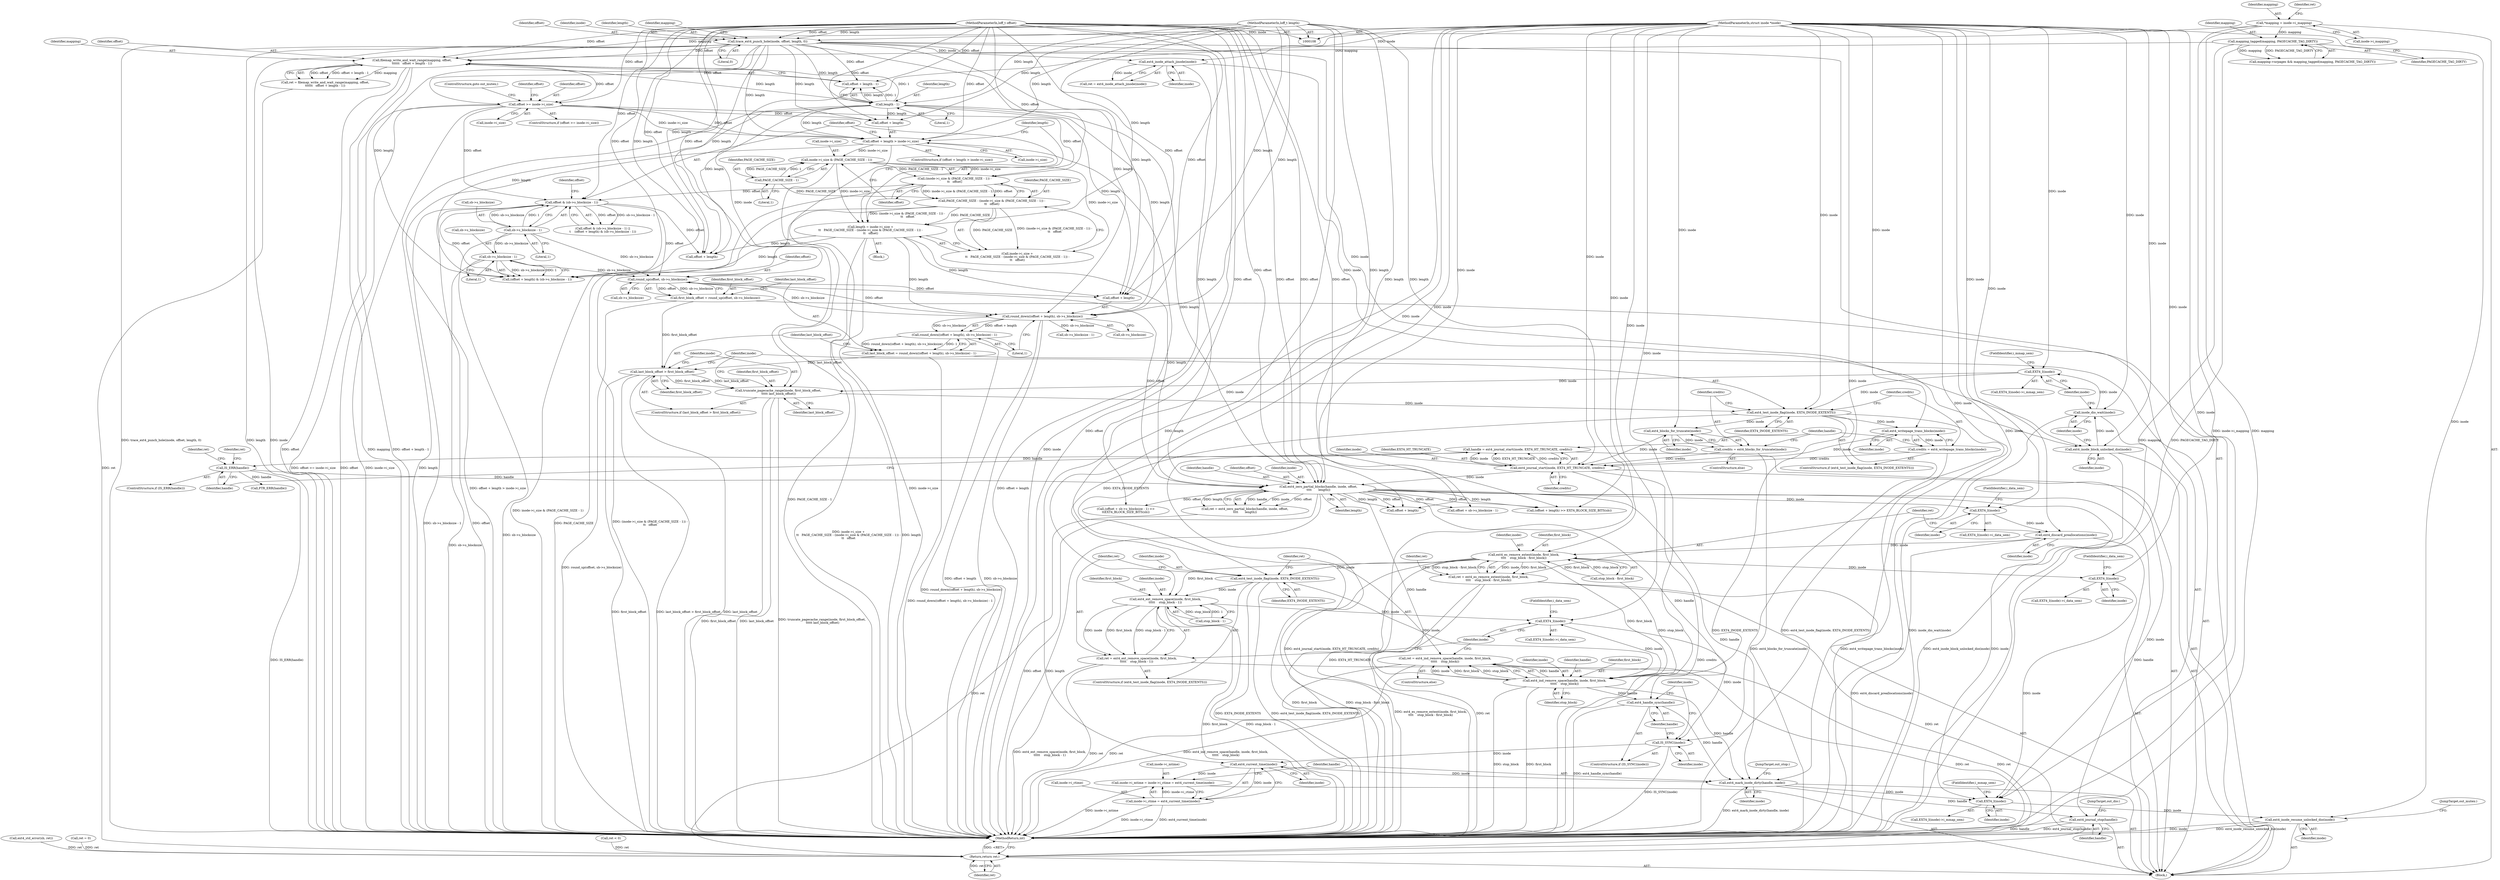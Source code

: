 digraph "0_linux_ea3d7209ca01da209cda6f0dea8be9cc4b7a933b_6@API" {
"1000346" [label="(Call,ext4_discard_preallocations(inode))"];
"1000343" [label="(Call,EXT4_I(inode))"];
"1000307" [label="(Call,ext4_zero_partial_blocks(handle, inode, offset,\n\t\t\t\t       length))"];
"1000294" [label="(Call,IS_ERR(handle))"];
"1000287" [label="(Call,handle = ext4_journal_start(inode, EXT4_HT_TRUNCATE, credits))"];
"1000289" [label="(Call,ext4_journal_start(inode, EXT4_HT_TRUNCATE, credits))"];
"1000285" [label="(Call,ext4_blocks_for_truncate(inode))"];
"1000275" [label="(Call,ext4_test_inode_flag(inode, EXT4_INODE_EXTENTS))"];
"1000245" [label="(Call,EXT4_I(inode))"];
"1000240" [label="(Call,inode_dio_wait(inode))"];
"1000238" [label="(Call,ext4_inode_block_unlocked_dio(inode))"];
"1000231" [label="(Call,ext4_inode_attach_jinode(inode))"];
"1000144" [label="(Call,trace_ext4_punch_hole(inode, offset, length, 0))"];
"1000109" [label="(MethodParameterIn,struct inode *inode)"];
"1000110" [label="(MethodParameterIn,loff_t offset)"];
"1000111" [label="(MethodParameterIn,loff_t length)"];
"1000270" [label="(Call,truncate_pagecache_range(inode, first_block_offset,\n \t\t\t\t\t last_block_offset))"];
"1000267" [label="(Call,last_block_offset > first_block_offset)"];
"1000255" [label="(Call,last_block_offset = round_down((offset + length), sb->s_blocksize) - 1)"];
"1000257" [label="(Call,round_down((offset + length), sb->s_blocksize) - 1)"];
"1000258" [label="(Call,round_down((offset + length), sb->s_blocksize))"];
"1000250" [label="(Call,round_up(offset, sb->s_blocksize))"];
"1000212" [label="(Call,offset & (sb->s_blocksize - 1))"];
"1000201" [label="(Call,(inode->i_size & (PAGE_CACHE_SIZE - 1)) -\n\t\t   offset)"];
"1000202" [label="(Call,inode->i_size & (PAGE_CACHE_SIZE - 1))"];
"1000185" [label="(Call,offset + length > inode->i_size)"];
"1000178" [label="(Call,offset >= inode->i_size)"];
"1000160" [label="(Call,filemap_write_and_wait_range(mapping, offset,\n\t\t\t\t\t\t   offset + length - 1))"];
"1000122" [label="(Call,*mapping = inode->i_mapping)"];
"1000154" [label="(Call,mapping_tagged(mapping, PAGECACHE_TAG_DIRTY))"];
"1000165" [label="(Call,length - 1)"];
"1000206" [label="(Call,PAGE_CACHE_SIZE - 1)"];
"1000214" [label="(Call,sb->s_blocksize - 1)"];
"1000223" [label="(Call,sb->s_blocksize - 1)"];
"1000193" [label="(Call,length = inode->i_size +\n\t\t   PAGE_CACHE_SIZE - (inode->i_size & (PAGE_CACHE_SIZE - 1)) -\n\t\t   offset)"];
"1000199" [label="(Call,PAGE_CACHE_SIZE - (inode->i_size & (PAGE_CACHE_SIZE - 1)) -\n\t\t   offset)"];
"1000248" [label="(Call,first_block_offset = round_up(offset, sb->s_blocksize))"];
"1000280" [label="(Call,ext4_writepage_trans_blocks(inode))"];
"1000283" [label="(Call,credits = ext4_blocks_for_truncate(inode))"];
"1000278" [label="(Call,credits = ext4_writepage_trans_blocks(inode))"];
"1000350" [label="(Call,ext4_es_remove_extent(inode, first_block,\n\t\t\t\t    stop_block - first_block))"];
"1000348" [label="(Call,ret = ext4_es_remove_extent(inode, first_block,\n\t\t\t\t    stop_block - first_block))"];
"1000428" [label="(Return,return ret;)"];
"1000362" [label="(Call,EXT4_I(inode))"];
"1000417" [label="(Call,EXT4_I(inode))"];
"1000420" [label="(Call,ext4_inode_resume_unlocked_dio(inode))"];
"1000367" [label="(Call,ext4_test_inode_flag(inode, EXT4_INODE_EXTENTS))"];
"1000372" [label="(Call,ext4_ext_remove_space(inode, first_block,\n\t\t\t\t\t    stop_block - 1))"];
"1000370" [label="(Call,ret = ext4_ext_remove_space(inode, first_block,\n\t\t\t\t\t    stop_block - 1))"];
"1000389" [label="(Call,EXT4_I(inode))"];
"1000393" [label="(Call,IS_SYNC(inode))"];
"1000405" [label="(Call,ext4_current_time(inode))"];
"1000397" [label="(Call,inode->i_mtime = inode->i_ctime = ext4_current_time(inode))"];
"1000401" [label="(Call,inode->i_ctime = ext4_current_time(inode))"];
"1000407" [label="(Call,ext4_mark_inode_dirty(handle, inode))"];
"1000411" [label="(Call,ext4_journal_stop(handle))"];
"1000381" [label="(Call,ext4_ind_remove_space(handle, inode, first_block,\n\t\t\t\t\t    stop_block))"];
"1000379" [label="(Call,ret = ext4_ind_remove_space(handle, inode, first_block,\n\t\t\t\t\t    stop_block))"];
"1000395" [label="(Call,ext4_handle_sync(handle))"];
"1000396" [label="(Identifier,handle)"];
"1000381" [label="(Call,ext4_ind_remove_space(handle, inode, first_block,\n\t\t\t\t\t    stop_block))"];
"1000244" [label="(Call,EXT4_I(inode)->i_mmap_sem)"];
"1000246" [label="(Identifier,inode)"];
"1000249" [label="(Identifier,first_block_offset)"];
"1000195" [label="(Call,inode->i_size +\n\t\t   PAGE_CACHE_SIZE - (inode->i_size & (PAGE_CACHE_SIZE - 1)) -\n\t\t   offset)"];
"1000281" [label="(Identifier,inode)"];
"1000180" [label="(Call,inode->i_size)"];
"1000272" [label="(Identifier,first_block_offset)"];
"1000409" [label="(Identifier,inode)"];
"1000282" [label="(ControlStructure,else)"];
"1000363" [label="(Identifier,inode)"];
"1000330" [label="(Call,offset + length)"];
"1000123" [label="(Identifier,mapping)"];
"1000155" [label="(Identifier,mapping)"];
"1000251" [label="(Identifier,offset)"];
"1000267" [label="(Call,last_block_offset > first_block_offset)"];
"1000266" [label="(ControlStructure,if (last_block_offset > first_block_offset))"];
"1000177" [label="(ControlStructure,if (offset >= inode->i_size))"];
"1000258" [label="(Call,round_down((offset + length), sb->s_blocksize))"];
"1000150" [label="(Call,mapping->nrpages && mapping_tagged(mapping, PAGECACHE_TAG_DIRTY))"];
"1000422" [label="(JumpTarget,out_mutex:)"];
"1000317" [label="(Call,(offset + sb->s_blocksize - 1) >>\n\t\tEXT4_BLOCK_SIZE_BITS(sb))"];
"1000411" [label="(Call,ext4_journal_stop(handle))"];
"1000192" [label="(Block,)"];
"1000257" [label="(Call,round_down((offset + length), sb->s_blocksize) - 1)"];
"1000239" [label="(Identifier,inode)"];
"1000351" [label="(Identifier,inode)"];
"1000370" [label="(Call,ret = ext4_ext_remove_space(inode, first_block,\n\t\t\t\t\t    stop_block - 1))"];
"1000111" [label="(MethodParameterIn,loff_t length)"];
"1000112" [label="(Block,)"];
"1000280" [label="(Call,ext4_writepage_trans_blocks(inode))"];
"1000378" [label="(ControlStructure,else)"];
"1000394" [label="(Identifier,inode)"];
"1000413" [label="(JumpTarget,out_dio:)"];
"1000145" [label="(Identifier,inode)"];
"1000342" [label="(Call,EXT4_I(inode)->i_data_sem)"];
"1000276" [label="(Identifier,inode)"];
"1000193" [label="(Call,length = inode->i_size +\n\t\t   PAGE_CACHE_SIZE - (inode->i_size & (PAGE_CACHE_SIZE - 1)) -\n\t\t   offset)"];
"1000189" [label="(Call,inode->i_size)"];
"1000364" [label="(FieldIdentifier,i_data_sem)"];
"1000345" [label="(FieldIdentifier,i_data_sem)"];
"1000368" [label="(Identifier,inode)"];
"1000241" [label="(Identifier,inode)"];
"1000318" [label="(Call,offset + sb->s_blocksize - 1)"];
"1000212" [label="(Call,offset & (sb->s_blocksize - 1))"];
"1000393" [label="(Call,IS_SYNC(inode))"];
"1000392" [label="(ControlStructure,if (IS_SYNC(inode)))"];
"1000277" [label="(Identifier,EXT4_INODE_EXTENTS)"];
"1000166" [label="(Identifier,length)"];
"1000213" [label="(Identifier,offset)"];
"1000194" [label="(Identifier,length)"];
"1000385" [label="(Identifier,stop_block)"];
"1000350" [label="(Call,ext4_es_remove_extent(inode, first_block,\n\t\t\t\t    stop_block - first_block))"];
"1000320" [label="(Call,sb->s_blocksize - 1)"];
"1000344" [label="(Identifier,inode)"];
"1000259" [label="(Call,offset + length)"];
"1000391" [label="(FieldIdentifier,i_data_sem)"];
"1000162" [label="(Identifier,offset)"];
"1000183" [label="(ControlStructure,goto out_mutex;)"];
"1000417" [label="(Call,EXT4_I(inode))"];
"1000156" [label="(Identifier,PAGECACHE_TAG_DIRTY)"];
"1000408" [label="(Identifier,handle)"];
"1000163" [label="(Call,offset + length - 1)"];
"1000265" [label="(Literal,1)"];
"1000405" [label="(Call,ext4_current_time(inode))"];
"1000375" [label="(Call,stop_block - 1)"];
"1000203" [label="(Call,inode->i_size)"];
"1000346" [label="(Call,ext4_discard_preallocations(inode))"];
"1000284" [label="(Identifier,credits)"];
"1000219" [label="(Call,(offset + length) & (sb->s_blocksize - 1))"];
"1000147" [label="(Identifier,length)"];
"1000232" [label="(Identifier,inode)"];
"1000209" [label="(Identifier,offset)"];
"1000275" [label="(Call,ext4_test_inode_flag(inode, EXT4_INODE_EXTENTS))"];
"1000240" [label="(Call,inode_dio_wait(inode))"];
"1000185" [label="(Call,offset + length > inode->i_size)"];
"1000229" [label="(Call,ret = ext4_inode_attach_jinode(inode))"];
"1000252" [label="(Call,sb->s_blocksize)"];
"1000274" [label="(ControlStructure,if (ext4_test_inode_flag(inode, EXT4_INODE_EXTENTS)))"];
"1000366" [label="(ControlStructure,if (ext4_test_inode_flag(inode, EXT4_INODE_EXTENTS)))"];
"1000298" [label="(Identifier,ret)"];
"1000220" [label="(Call,offset + length)"];
"1000305" [label="(Call,ret = ext4_zero_partial_blocks(handle, inode, offset,\n\t\t\t\t       length))"];
"1000152" [label="(Identifier,mapping)"];
"1000207" [label="(Identifier,PAGE_CACHE_SIZE)"];
"1000238" [label="(Call,ext4_inode_block_unlocked_dio(inode))"];
"1000199" [label="(Call,PAGE_CACHE_SIZE - (inode->i_size & (PAGE_CACHE_SIZE - 1)) -\n\t\t   offset)"];
"1000132" [label="(Call,ret = 0)"];
"1000158" [label="(Call,ret = filemap_write_and_wait_range(mapping, offset,\n\t\t\t\t\t\t   offset + length - 1))"];
"1000214" [label="(Call,sb->s_blocksize - 1)"];
"1000285" [label="(Call,ext4_blocks_for_truncate(inode))"];
"1000430" [label="(MethodReturn,int)"];
"1000295" [label="(Identifier,handle)"];
"1000269" [label="(Identifier,first_block_offset)"];
"1000234" [label="(Call,ret < 0)"];
"1000255" [label="(Call,last_block_offset = round_down((offset + length), sb->s_blocksize) - 1)"];
"1000256" [label="(Identifier,last_block_offset)"];
"1000352" [label="(Identifier,first_block)"];
"1000279" [label="(Identifier,credits)"];
"1000250" [label="(Call,round_up(offset, sb->s_blocksize))"];
"1000416" [label="(Call,EXT4_I(inode)->i_mmap_sem)"];
"1000262" [label="(Call,sb->s_blocksize)"];
"1000154" [label="(Call,mapping_tagged(mapping, PAGECACHE_TAG_DIRTY))"];
"1000373" [label="(Identifier,inode)"];
"1000283" [label="(Call,credits = ext4_blocks_for_truncate(inode))"];
"1000268" [label="(Identifier,last_block_offset)"];
"1000110" [label="(MethodParameterIn,loff_t offset)"];
"1000353" [label="(Call,stop_block - first_block)"];
"1000412" [label="(Identifier,handle)"];
"1000395" [label="(Call,ext4_handle_sync(handle))"];
"1000374" [label="(Identifier,first_block)"];
"1000270" [label="(Call,truncate_pagecache_range(inode, first_block_offset,\n \t\t\t\t\t last_block_offset))"];
"1000308" [label="(Identifier,handle)"];
"1000223" [label="(Call,sb->s_blocksize - 1)"];
"1000421" [label="(Identifier,inode)"];
"1000206" [label="(Call,PAGE_CACHE_SIZE - 1)"];
"1000311" [label="(Identifier,length)"];
"1000347" [label="(Identifier,inode)"];
"1000349" [label="(Identifier,ret)"];
"1000397" [label="(Call,inode->i_mtime = inode->i_ctime = ext4_current_time(inode))"];
"1000357" [label="(Identifier,ret)"];
"1000383" [label="(Identifier,inode)"];
"1000310" [label="(Identifier,offset)"];
"1000165" [label="(Call,length - 1)"];
"1000382" [label="(Identifier,handle)"];
"1000309" [label="(Identifier,inode)"];
"1000202" [label="(Call,inode->i_size & (PAGE_CACHE_SIZE - 1))"];
"1000287" [label="(Call,handle = ext4_journal_start(inode, EXT4_HT_TRUNCATE, credits))"];
"1000211" [label="(Call,offset & (sb->s_blocksize - 1) ||\n\t    (offset + length) & (sb->s_blocksize - 1))"];
"1000407" [label="(Call,ext4_mark_inode_dirty(handle, inode))"];
"1000371" [label="(Identifier,ret)"];
"1000367" [label="(Call,ext4_test_inode_flag(inode, EXT4_INODE_EXTENTS))"];
"1000122" [label="(Call,*mapping = inode->i_mapping)"];
"1000187" [label="(Identifier,offset)"];
"1000329" [label="(Call,(offset + length) >> EXT4_BLOCK_SIZE_BITS(sb))"];
"1000231" [label="(Call,ext4_inode_attach_jinode(inode))"];
"1000167" [label="(Literal,1)"];
"1000248" [label="(Call,first_block_offset = round_up(offset, sb->s_blocksize))"];
"1000307" [label="(Call,ext4_zero_partial_blocks(handle, inode, offset,\n\t\t\t\t       length))"];
"1000148" [label="(Literal,0)"];
"1000390" [label="(Identifier,inode)"];
"1000289" [label="(Call,ext4_journal_start(inode, EXT4_HT_TRUNCATE, credits))"];
"1000286" [label="(Identifier,inode)"];
"1000146" [label="(Identifier,offset)"];
"1000380" [label="(Identifier,ret)"];
"1000299" [label="(Call,PTR_ERR(handle))"];
"1000291" [label="(Identifier,EXT4_HT_TRUNCATE)"];
"1000361" [label="(Call,EXT4_I(inode)->i_data_sem)"];
"1000109" [label="(MethodParameterIn,struct inode *inode)"];
"1000428" [label="(Return,return ret;)"];
"1000124" [label="(Call,inode->i_mapping)"];
"1000372" [label="(Call,ext4_ext_remove_space(inode, first_block,\n\t\t\t\t\t    stop_block - 1))"];
"1000399" [label="(Identifier,inode)"];
"1000144" [label="(Call,trace_ext4_punch_hole(inode, offset, length, 0))"];
"1000369" [label="(Identifier,EXT4_INODE_EXTENTS)"];
"1000384" [label="(Identifier,first_block)"];
"1000294" [label="(Call,IS_ERR(handle))"];
"1000200" [label="(Identifier,PAGE_CACHE_SIZE)"];
"1000348" [label="(Call,ret = ext4_es_remove_extent(inode, first_block,\n\t\t\t\t    stop_block - first_block))"];
"1000273" [label="(Identifier,last_block_offset)"];
"1000227" [label="(Literal,1)"];
"1000186" [label="(Call,offset + length)"];
"1000161" [label="(Identifier,mapping)"];
"1000301" [label="(Call,ext4_std_error(sb, ret))"];
"1000160" [label="(Call,filemap_write_and_wait_range(mapping, offset,\n\t\t\t\t\t\t   offset + length - 1))"];
"1000406" [label="(Identifier,inode)"];
"1000290" [label="(Identifier,inode)"];
"1000133" [label="(Identifier,ret)"];
"1000221" [label="(Identifier,offset)"];
"1000401" [label="(Call,inode->i_ctime = ext4_current_time(inode))"];
"1000184" [label="(ControlStructure,if (offset + length > inode->i_size))"];
"1000429" [label="(Identifier,ret)"];
"1000271" [label="(Identifier,inode)"];
"1000292" [label="(Identifier,credits)"];
"1000398" [label="(Call,inode->i_mtime)"];
"1000178" [label="(Call,offset >= inode->i_size)"];
"1000201" [label="(Call,(inode->i_size & (PAGE_CACHE_SIZE - 1)) -\n\t\t   offset)"];
"1000306" [label="(Identifier,ret)"];
"1000420" [label="(Call,ext4_inode_resume_unlocked_dio(inode))"];
"1000247" [label="(FieldIdentifier,i_mmap_sem)"];
"1000419" [label="(FieldIdentifier,i_mmap_sem)"];
"1000288" [label="(Identifier,handle)"];
"1000224" [label="(Call,sb->s_blocksize)"];
"1000410" [label="(JumpTarget,out_stop:)"];
"1000278" [label="(Call,credits = ext4_writepage_trans_blocks(inode))"];
"1000388" [label="(Call,EXT4_I(inode)->i_data_sem)"];
"1000389" [label="(Call,EXT4_I(inode))"];
"1000245" [label="(Call,EXT4_I(inode))"];
"1000343" [label="(Call,EXT4_I(inode))"];
"1000208" [label="(Literal,1)"];
"1000218" [label="(Literal,1)"];
"1000402" [label="(Call,inode->i_ctime)"];
"1000179" [label="(Identifier,offset)"];
"1000379" [label="(Call,ret = ext4_ind_remove_space(handle, inode, first_block,\n\t\t\t\t\t    stop_block))"];
"1000418" [label="(Identifier,inode)"];
"1000362" [label="(Call,EXT4_I(inode))"];
"1000293" [label="(ControlStructure,if (IS_ERR(handle)))"];
"1000215" [label="(Call,sb->s_blocksize)"];
"1000346" -> "1000112"  [label="AST: "];
"1000346" -> "1000347"  [label="CFG: "];
"1000347" -> "1000346"  [label="AST: "];
"1000349" -> "1000346"  [label="CFG: "];
"1000346" -> "1000430"  [label="DDG: ext4_discard_preallocations(inode)"];
"1000343" -> "1000346"  [label="DDG: inode"];
"1000109" -> "1000346"  [label="DDG: inode"];
"1000346" -> "1000350"  [label="DDG: inode"];
"1000343" -> "1000342"  [label="AST: "];
"1000343" -> "1000344"  [label="CFG: "];
"1000344" -> "1000343"  [label="AST: "];
"1000345" -> "1000343"  [label="CFG: "];
"1000307" -> "1000343"  [label="DDG: inode"];
"1000109" -> "1000343"  [label="DDG: inode"];
"1000307" -> "1000305"  [label="AST: "];
"1000307" -> "1000311"  [label="CFG: "];
"1000308" -> "1000307"  [label="AST: "];
"1000309" -> "1000307"  [label="AST: "];
"1000310" -> "1000307"  [label="AST: "];
"1000311" -> "1000307"  [label="AST: "];
"1000305" -> "1000307"  [label="CFG: "];
"1000307" -> "1000430"  [label="DDG: offset"];
"1000307" -> "1000430"  [label="DDG: length"];
"1000307" -> "1000305"  [label="DDG: handle"];
"1000307" -> "1000305"  [label="DDG: inode"];
"1000307" -> "1000305"  [label="DDG: offset"];
"1000307" -> "1000305"  [label="DDG: length"];
"1000294" -> "1000307"  [label="DDG: handle"];
"1000289" -> "1000307"  [label="DDG: inode"];
"1000109" -> "1000307"  [label="DDG: inode"];
"1000110" -> "1000307"  [label="DDG: offset"];
"1000250" -> "1000307"  [label="DDG: offset"];
"1000111" -> "1000307"  [label="DDG: length"];
"1000193" -> "1000307"  [label="DDG: length"];
"1000165" -> "1000307"  [label="DDG: length"];
"1000144" -> "1000307"  [label="DDG: length"];
"1000307" -> "1000317"  [label="DDG: offset"];
"1000307" -> "1000318"  [label="DDG: offset"];
"1000307" -> "1000329"  [label="DDG: offset"];
"1000307" -> "1000329"  [label="DDG: length"];
"1000307" -> "1000330"  [label="DDG: offset"];
"1000307" -> "1000330"  [label="DDG: length"];
"1000307" -> "1000381"  [label="DDG: handle"];
"1000307" -> "1000395"  [label="DDG: handle"];
"1000307" -> "1000407"  [label="DDG: handle"];
"1000307" -> "1000411"  [label="DDG: handle"];
"1000307" -> "1000417"  [label="DDG: inode"];
"1000294" -> "1000293"  [label="AST: "];
"1000294" -> "1000295"  [label="CFG: "];
"1000295" -> "1000294"  [label="AST: "];
"1000298" -> "1000294"  [label="CFG: "];
"1000306" -> "1000294"  [label="CFG: "];
"1000294" -> "1000430"  [label="DDG: IS_ERR(handle)"];
"1000287" -> "1000294"  [label="DDG: handle"];
"1000294" -> "1000299"  [label="DDG: handle"];
"1000287" -> "1000112"  [label="AST: "];
"1000287" -> "1000289"  [label="CFG: "];
"1000288" -> "1000287"  [label="AST: "];
"1000289" -> "1000287"  [label="AST: "];
"1000295" -> "1000287"  [label="CFG: "];
"1000287" -> "1000430"  [label="DDG: ext4_journal_start(inode, EXT4_HT_TRUNCATE, credits)"];
"1000289" -> "1000287"  [label="DDG: inode"];
"1000289" -> "1000287"  [label="DDG: EXT4_HT_TRUNCATE"];
"1000289" -> "1000287"  [label="DDG: credits"];
"1000289" -> "1000292"  [label="CFG: "];
"1000290" -> "1000289"  [label="AST: "];
"1000291" -> "1000289"  [label="AST: "];
"1000292" -> "1000289"  [label="AST: "];
"1000289" -> "1000430"  [label="DDG: EXT4_HT_TRUNCATE"];
"1000289" -> "1000430"  [label="DDG: credits"];
"1000285" -> "1000289"  [label="DDG: inode"];
"1000280" -> "1000289"  [label="DDG: inode"];
"1000109" -> "1000289"  [label="DDG: inode"];
"1000283" -> "1000289"  [label="DDG: credits"];
"1000278" -> "1000289"  [label="DDG: credits"];
"1000289" -> "1000417"  [label="DDG: inode"];
"1000285" -> "1000283"  [label="AST: "];
"1000285" -> "1000286"  [label="CFG: "];
"1000286" -> "1000285"  [label="AST: "];
"1000283" -> "1000285"  [label="CFG: "];
"1000285" -> "1000283"  [label="DDG: inode"];
"1000275" -> "1000285"  [label="DDG: inode"];
"1000109" -> "1000285"  [label="DDG: inode"];
"1000275" -> "1000274"  [label="AST: "];
"1000275" -> "1000277"  [label="CFG: "];
"1000276" -> "1000275"  [label="AST: "];
"1000277" -> "1000275"  [label="AST: "];
"1000279" -> "1000275"  [label="CFG: "];
"1000284" -> "1000275"  [label="CFG: "];
"1000275" -> "1000430"  [label="DDG: ext4_test_inode_flag(inode, EXT4_INODE_EXTENTS)"];
"1000275" -> "1000430"  [label="DDG: EXT4_INODE_EXTENTS"];
"1000245" -> "1000275"  [label="DDG: inode"];
"1000270" -> "1000275"  [label="DDG: inode"];
"1000109" -> "1000275"  [label="DDG: inode"];
"1000275" -> "1000280"  [label="DDG: inode"];
"1000275" -> "1000367"  [label="DDG: EXT4_INODE_EXTENTS"];
"1000245" -> "1000244"  [label="AST: "];
"1000245" -> "1000246"  [label="CFG: "];
"1000246" -> "1000245"  [label="AST: "];
"1000247" -> "1000245"  [label="CFG: "];
"1000240" -> "1000245"  [label="DDG: inode"];
"1000109" -> "1000245"  [label="DDG: inode"];
"1000245" -> "1000270"  [label="DDG: inode"];
"1000240" -> "1000112"  [label="AST: "];
"1000240" -> "1000241"  [label="CFG: "];
"1000241" -> "1000240"  [label="AST: "];
"1000246" -> "1000240"  [label="CFG: "];
"1000240" -> "1000430"  [label="DDG: inode_dio_wait(inode)"];
"1000238" -> "1000240"  [label="DDG: inode"];
"1000109" -> "1000240"  [label="DDG: inode"];
"1000238" -> "1000112"  [label="AST: "];
"1000238" -> "1000239"  [label="CFG: "];
"1000239" -> "1000238"  [label="AST: "];
"1000241" -> "1000238"  [label="CFG: "];
"1000238" -> "1000430"  [label="DDG: ext4_inode_block_unlocked_dio(inode)"];
"1000231" -> "1000238"  [label="DDG: inode"];
"1000144" -> "1000238"  [label="DDG: inode"];
"1000109" -> "1000238"  [label="DDG: inode"];
"1000231" -> "1000229"  [label="AST: "];
"1000231" -> "1000232"  [label="CFG: "];
"1000232" -> "1000231"  [label="AST: "];
"1000229" -> "1000231"  [label="CFG: "];
"1000231" -> "1000430"  [label="DDG: inode"];
"1000231" -> "1000229"  [label="DDG: inode"];
"1000144" -> "1000231"  [label="DDG: inode"];
"1000109" -> "1000231"  [label="DDG: inode"];
"1000144" -> "1000112"  [label="AST: "];
"1000144" -> "1000148"  [label="CFG: "];
"1000145" -> "1000144"  [label="AST: "];
"1000146" -> "1000144"  [label="AST: "];
"1000147" -> "1000144"  [label="AST: "];
"1000148" -> "1000144"  [label="AST: "];
"1000152" -> "1000144"  [label="CFG: "];
"1000144" -> "1000430"  [label="DDG: trace_ext4_punch_hole(inode, offset, length, 0)"];
"1000144" -> "1000430"  [label="DDG: inode"];
"1000144" -> "1000430"  [label="DDG: length"];
"1000109" -> "1000144"  [label="DDG: inode"];
"1000110" -> "1000144"  [label="DDG: offset"];
"1000111" -> "1000144"  [label="DDG: length"];
"1000144" -> "1000160"  [label="DDG: offset"];
"1000144" -> "1000163"  [label="DDG: offset"];
"1000144" -> "1000165"  [label="DDG: length"];
"1000144" -> "1000178"  [label="DDG: offset"];
"1000144" -> "1000185"  [label="DDG: length"];
"1000144" -> "1000186"  [label="DDG: length"];
"1000144" -> "1000219"  [label="DDG: length"];
"1000144" -> "1000220"  [label="DDG: length"];
"1000144" -> "1000258"  [label="DDG: length"];
"1000144" -> "1000259"  [label="DDG: length"];
"1000109" -> "1000108"  [label="AST: "];
"1000109" -> "1000430"  [label="DDG: inode"];
"1000109" -> "1000270"  [label="DDG: inode"];
"1000109" -> "1000280"  [label="DDG: inode"];
"1000109" -> "1000350"  [label="DDG: inode"];
"1000109" -> "1000362"  [label="DDG: inode"];
"1000109" -> "1000367"  [label="DDG: inode"];
"1000109" -> "1000372"  [label="DDG: inode"];
"1000109" -> "1000381"  [label="DDG: inode"];
"1000109" -> "1000389"  [label="DDG: inode"];
"1000109" -> "1000393"  [label="DDG: inode"];
"1000109" -> "1000405"  [label="DDG: inode"];
"1000109" -> "1000407"  [label="DDG: inode"];
"1000109" -> "1000417"  [label="DDG: inode"];
"1000109" -> "1000420"  [label="DDG: inode"];
"1000110" -> "1000108"  [label="AST: "];
"1000110" -> "1000430"  [label="DDG: offset"];
"1000110" -> "1000160"  [label="DDG: offset"];
"1000110" -> "1000163"  [label="DDG: offset"];
"1000110" -> "1000178"  [label="DDG: offset"];
"1000110" -> "1000185"  [label="DDG: offset"];
"1000110" -> "1000186"  [label="DDG: offset"];
"1000110" -> "1000201"  [label="DDG: offset"];
"1000110" -> "1000212"  [label="DDG: offset"];
"1000110" -> "1000219"  [label="DDG: offset"];
"1000110" -> "1000220"  [label="DDG: offset"];
"1000110" -> "1000250"  [label="DDG: offset"];
"1000110" -> "1000258"  [label="DDG: offset"];
"1000110" -> "1000259"  [label="DDG: offset"];
"1000110" -> "1000317"  [label="DDG: offset"];
"1000110" -> "1000318"  [label="DDG: offset"];
"1000110" -> "1000329"  [label="DDG: offset"];
"1000110" -> "1000330"  [label="DDG: offset"];
"1000111" -> "1000108"  [label="AST: "];
"1000111" -> "1000430"  [label="DDG: length"];
"1000111" -> "1000165"  [label="DDG: length"];
"1000111" -> "1000185"  [label="DDG: length"];
"1000111" -> "1000186"  [label="DDG: length"];
"1000111" -> "1000193"  [label="DDG: length"];
"1000111" -> "1000219"  [label="DDG: length"];
"1000111" -> "1000220"  [label="DDG: length"];
"1000111" -> "1000258"  [label="DDG: length"];
"1000111" -> "1000259"  [label="DDG: length"];
"1000111" -> "1000329"  [label="DDG: length"];
"1000111" -> "1000330"  [label="DDG: length"];
"1000270" -> "1000266"  [label="AST: "];
"1000270" -> "1000273"  [label="CFG: "];
"1000271" -> "1000270"  [label="AST: "];
"1000272" -> "1000270"  [label="AST: "];
"1000273" -> "1000270"  [label="AST: "];
"1000276" -> "1000270"  [label="CFG: "];
"1000270" -> "1000430"  [label="DDG: last_block_offset"];
"1000270" -> "1000430"  [label="DDG: truncate_pagecache_range(inode, first_block_offset,\n \t\t\t\t\t last_block_offset)"];
"1000270" -> "1000430"  [label="DDG: first_block_offset"];
"1000267" -> "1000270"  [label="DDG: first_block_offset"];
"1000267" -> "1000270"  [label="DDG: last_block_offset"];
"1000267" -> "1000266"  [label="AST: "];
"1000267" -> "1000269"  [label="CFG: "];
"1000268" -> "1000267"  [label="AST: "];
"1000269" -> "1000267"  [label="AST: "];
"1000271" -> "1000267"  [label="CFG: "];
"1000276" -> "1000267"  [label="CFG: "];
"1000267" -> "1000430"  [label="DDG: first_block_offset"];
"1000267" -> "1000430"  [label="DDG: last_block_offset > first_block_offset"];
"1000267" -> "1000430"  [label="DDG: last_block_offset"];
"1000255" -> "1000267"  [label="DDG: last_block_offset"];
"1000248" -> "1000267"  [label="DDG: first_block_offset"];
"1000255" -> "1000112"  [label="AST: "];
"1000255" -> "1000257"  [label="CFG: "];
"1000256" -> "1000255"  [label="AST: "];
"1000257" -> "1000255"  [label="AST: "];
"1000268" -> "1000255"  [label="CFG: "];
"1000255" -> "1000430"  [label="DDG: round_down((offset + length), sb->s_blocksize) - 1"];
"1000257" -> "1000255"  [label="DDG: round_down((offset + length), sb->s_blocksize)"];
"1000257" -> "1000255"  [label="DDG: 1"];
"1000257" -> "1000265"  [label="CFG: "];
"1000258" -> "1000257"  [label="AST: "];
"1000265" -> "1000257"  [label="AST: "];
"1000257" -> "1000430"  [label="DDG: round_down((offset + length), sb->s_blocksize)"];
"1000258" -> "1000257"  [label="DDG: offset + length"];
"1000258" -> "1000257"  [label="DDG: sb->s_blocksize"];
"1000258" -> "1000262"  [label="CFG: "];
"1000259" -> "1000258"  [label="AST: "];
"1000262" -> "1000258"  [label="AST: "];
"1000265" -> "1000258"  [label="CFG: "];
"1000258" -> "1000430"  [label="DDG: offset + length"];
"1000258" -> "1000430"  [label="DDG: sb->s_blocksize"];
"1000250" -> "1000258"  [label="DDG: offset"];
"1000250" -> "1000258"  [label="DDG: sb->s_blocksize"];
"1000193" -> "1000258"  [label="DDG: length"];
"1000165" -> "1000258"  [label="DDG: length"];
"1000258" -> "1000320"  [label="DDG: sb->s_blocksize"];
"1000250" -> "1000248"  [label="AST: "];
"1000250" -> "1000252"  [label="CFG: "];
"1000251" -> "1000250"  [label="AST: "];
"1000252" -> "1000250"  [label="AST: "];
"1000248" -> "1000250"  [label="CFG: "];
"1000250" -> "1000248"  [label="DDG: offset"];
"1000250" -> "1000248"  [label="DDG: sb->s_blocksize"];
"1000212" -> "1000250"  [label="DDG: offset"];
"1000214" -> "1000250"  [label="DDG: sb->s_blocksize"];
"1000223" -> "1000250"  [label="DDG: sb->s_blocksize"];
"1000250" -> "1000259"  [label="DDG: offset"];
"1000212" -> "1000211"  [label="AST: "];
"1000212" -> "1000214"  [label="CFG: "];
"1000213" -> "1000212"  [label="AST: "];
"1000214" -> "1000212"  [label="AST: "];
"1000221" -> "1000212"  [label="CFG: "];
"1000211" -> "1000212"  [label="CFG: "];
"1000212" -> "1000430"  [label="DDG: sb->s_blocksize - 1"];
"1000212" -> "1000430"  [label="DDG: offset"];
"1000212" -> "1000211"  [label="DDG: offset"];
"1000212" -> "1000211"  [label="DDG: sb->s_blocksize - 1"];
"1000201" -> "1000212"  [label="DDG: offset"];
"1000178" -> "1000212"  [label="DDG: offset"];
"1000214" -> "1000212"  [label="DDG: sb->s_blocksize"];
"1000214" -> "1000212"  [label="DDG: 1"];
"1000212" -> "1000219"  [label="DDG: offset"];
"1000212" -> "1000220"  [label="DDG: offset"];
"1000201" -> "1000199"  [label="AST: "];
"1000201" -> "1000209"  [label="CFG: "];
"1000202" -> "1000201"  [label="AST: "];
"1000209" -> "1000201"  [label="AST: "];
"1000199" -> "1000201"  [label="CFG: "];
"1000201" -> "1000430"  [label="DDG: inode->i_size & (PAGE_CACHE_SIZE - 1)"];
"1000201" -> "1000199"  [label="DDG: inode->i_size & (PAGE_CACHE_SIZE - 1)"];
"1000201" -> "1000199"  [label="DDG: offset"];
"1000202" -> "1000201"  [label="DDG: inode->i_size"];
"1000202" -> "1000201"  [label="DDG: PAGE_CACHE_SIZE - 1"];
"1000178" -> "1000201"  [label="DDG: offset"];
"1000202" -> "1000206"  [label="CFG: "];
"1000203" -> "1000202"  [label="AST: "];
"1000206" -> "1000202"  [label="AST: "];
"1000209" -> "1000202"  [label="CFG: "];
"1000202" -> "1000430"  [label="DDG: PAGE_CACHE_SIZE - 1"];
"1000202" -> "1000193"  [label="DDG: inode->i_size"];
"1000202" -> "1000195"  [label="DDG: inode->i_size"];
"1000185" -> "1000202"  [label="DDG: inode->i_size"];
"1000206" -> "1000202"  [label="DDG: PAGE_CACHE_SIZE"];
"1000206" -> "1000202"  [label="DDG: 1"];
"1000185" -> "1000184"  [label="AST: "];
"1000185" -> "1000189"  [label="CFG: "];
"1000186" -> "1000185"  [label="AST: "];
"1000189" -> "1000185"  [label="AST: "];
"1000194" -> "1000185"  [label="CFG: "];
"1000213" -> "1000185"  [label="CFG: "];
"1000185" -> "1000430"  [label="DDG: offset + length > inode->i_size"];
"1000185" -> "1000430"  [label="DDG: offset + length"];
"1000185" -> "1000430"  [label="DDG: inode->i_size"];
"1000178" -> "1000185"  [label="DDG: offset"];
"1000178" -> "1000185"  [label="DDG: inode->i_size"];
"1000165" -> "1000185"  [label="DDG: length"];
"1000178" -> "1000177"  [label="AST: "];
"1000178" -> "1000180"  [label="CFG: "];
"1000179" -> "1000178"  [label="AST: "];
"1000180" -> "1000178"  [label="AST: "];
"1000183" -> "1000178"  [label="CFG: "];
"1000187" -> "1000178"  [label="CFG: "];
"1000178" -> "1000430"  [label="DDG: offset >= inode->i_size"];
"1000178" -> "1000430"  [label="DDG: offset"];
"1000178" -> "1000430"  [label="DDG: inode->i_size"];
"1000160" -> "1000178"  [label="DDG: offset"];
"1000178" -> "1000186"  [label="DDG: offset"];
"1000160" -> "1000158"  [label="AST: "];
"1000160" -> "1000163"  [label="CFG: "];
"1000161" -> "1000160"  [label="AST: "];
"1000162" -> "1000160"  [label="AST: "];
"1000163" -> "1000160"  [label="AST: "];
"1000158" -> "1000160"  [label="CFG: "];
"1000160" -> "1000430"  [label="DDG: offset + length - 1"];
"1000160" -> "1000430"  [label="DDG: offset"];
"1000160" -> "1000430"  [label="DDG: mapping"];
"1000160" -> "1000158"  [label="DDG: mapping"];
"1000160" -> "1000158"  [label="DDG: offset"];
"1000160" -> "1000158"  [label="DDG: offset + length - 1"];
"1000122" -> "1000160"  [label="DDG: mapping"];
"1000154" -> "1000160"  [label="DDG: mapping"];
"1000165" -> "1000160"  [label="DDG: length"];
"1000165" -> "1000160"  [label="DDG: 1"];
"1000122" -> "1000112"  [label="AST: "];
"1000122" -> "1000124"  [label="CFG: "];
"1000123" -> "1000122"  [label="AST: "];
"1000124" -> "1000122"  [label="AST: "];
"1000133" -> "1000122"  [label="CFG: "];
"1000122" -> "1000430"  [label="DDG: mapping"];
"1000122" -> "1000430"  [label="DDG: inode->i_mapping"];
"1000122" -> "1000154"  [label="DDG: mapping"];
"1000154" -> "1000150"  [label="AST: "];
"1000154" -> "1000156"  [label="CFG: "];
"1000155" -> "1000154"  [label="AST: "];
"1000156" -> "1000154"  [label="AST: "];
"1000150" -> "1000154"  [label="CFG: "];
"1000154" -> "1000430"  [label="DDG: mapping"];
"1000154" -> "1000430"  [label="DDG: PAGECACHE_TAG_DIRTY"];
"1000154" -> "1000150"  [label="DDG: mapping"];
"1000154" -> "1000150"  [label="DDG: PAGECACHE_TAG_DIRTY"];
"1000165" -> "1000163"  [label="AST: "];
"1000165" -> "1000167"  [label="CFG: "];
"1000166" -> "1000165"  [label="AST: "];
"1000167" -> "1000165"  [label="AST: "];
"1000163" -> "1000165"  [label="CFG: "];
"1000165" -> "1000430"  [label="DDG: length"];
"1000165" -> "1000163"  [label="DDG: length"];
"1000165" -> "1000163"  [label="DDG: 1"];
"1000165" -> "1000186"  [label="DDG: length"];
"1000165" -> "1000219"  [label="DDG: length"];
"1000165" -> "1000220"  [label="DDG: length"];
"1000165" -> "1000259"  [label="DDG: length"];
"1000206" -> "1000208"  [label="CFG: "];
"1000207" -> "1000206"  [label="AST: "];
"1000208" -> "1000206"  [label="AST: "];
"1000206" -> "1000199"  [label="DDG: PAGE_CACHE_SIZE"];
"1000214" -> "1000218"  [label="CFG: "];
"1000215" -> "1000214"  [label="AST: "];
"1000218" -> "1000214"  [label="AST: "];
"1000214" -> "1000430"  [label="DDG: sb->s_blocksize"];
"1000214" -> "1000223"  [label="DDG: sb->s_blocksize"];
"1000223" -> "1000219"  [label="AST: "];
"1000223" -> "1000227"  [label="CFG: "];
"1000224" -> "1000223"  [label="AST: "];
"1000227" -> "1000223"  [label="AST: "];
"1000219" -> "1000223"  [label="CFG: "];
"1000223" -> "1000430"  [label="DDG: sb->s_blocksize"];
"1000223" -> "1000219"  [label="DDG: sb->s_blocksize"];
"1000223" -> "1000219"  [label="DDG: 1"];
"1000193" -> "1000192"  [label="AST: "];
"1000193" -> "1000195"  [label="CFG: "];
"1000194" -> "1000193"  [label="AST: "];
"1000195" -> "1000193"  [label="AST: "];
"1000213" -> "1000193"  [label="CFG: "];
"1000193" -> "1000430"  [label="DDG: length"];
"1000193" -> "1000430"  [label="DDG: inode->i_size +\n\t\t   PAGE_CACHE_SIZE - (inode->i_size & (PAGE_CACHE_SIZE - 1)) -\n\t\t   offset"];
"1000199" -> "1000193"  [label="DDG: PAGE_CACHE_SIZE"];
"1000199" -> "1000193"  [label="DDG: (inode->i_size & (PAGE_CACHE_SIZE - 1)) -\n\t\t   offset"];
"1000193" -> "1000219"  [label="DDG: length"];
"1000193" -> "1000220"  [label="DDG: length"];
"1000193" -> "1000259"  [label="DDG: length"];
"1000199" -> "1000195"  [label="AST: "];
"1000200" -> "1000199"  [label="AST: "];
"1000195" -> "1000199"  [label="CFG: "];
"1000199" -> "1000430"  [label="DDG: (inode->i_size & (PAGE_CACHE_SIZE - 1)) -\n\t\t   offset"];
"1000199" -> "1000430"  [label="DDG: PAGE_CACHE_SIZE"];
"1000199" -> "1000195"  [label="DDG: PAGE_CACHE_SIZE"];
"1000199" -> "1000195"  [label="DDG: (inode->i_size & (PAGE_CACHE_SIZE - 1)) -\n\t\t   offset"];
"1000248" -> "1000112"  [label="AST: "];
"1000249" -> "1000248"  [label="AST: "];
"1000256" -> "1000248"  [label="CFG: "];
"1000248" -> "1000430"  [label="DDG: round_up(offset, sb->s_blocksize)"];
"1000280" -> "1000278"  [label="AST: "];
"1000280" -> "1000281"  [label="CFG: "];
"1000281" -> "1000280"  [label="AST: "];
"1000278" -> "1000280"  [label="CFG: "];
"1000280" -> "1000278"  [label="DDG: inode"];
"1000283" -> "1000282"  [label="AST: "];
"1000284" -> "1000283"  [label="AST: "];
"1000288" -> "1000283"  [label="CFG: "];
"1000283" -> "1000430"  [label="DDG: ext4_blocks_for_truncate(inode)"];
"1000278" -> "1000274"  [label="AST: "];
"1000279" -> "1000278"  [label="AST: "];
"1000288" -> "1000278"  [label="CFG: "];
"1000278" -> "1000430"  [label="DDG: ext4_writepage_trans_blocks(inode)"];
"1000350" -> "1000348"  [label="AST: "];
"1000350" -> "1000353"  [label="CFG: "];
"1000351" -> "1000350"  [label="AST: "];
"1000352" -> "1000350"  [label="AST: "];
"1000353" -> "1000350"  [label="AST: "];
"1000348" -> "1000350"  [label="CFG: "];
"1000350" -> "1000430"  [label="DDG: stop_block - first_block"];
"1000350" -> "1000430"  [label="DDG: first_block"];
"1000350" -> "1000348"  [label="DDG: inode"];
"1000350" -> "1000348"  [label="DDG: first_block"];
"1000350" -> "1000348"  [label="DDG: stop_block - first_block"];
"1000353" -> "1000350"  [label="DDG: first_block"];
"1000353" -> "1000350"  [label="DDG: stop_block"];
"1000350" -> "1000362"  [label="DDG: inode"];
"1000350" -> "1000367"  [label="DDG: inode"];
"1000350" -> "1000372"  [label="DDG: first_block"];
"1000350" -> "1000381"  [label="DDG: first_block"];
"1000348" -> "1000112"  [label="AST: "];
"1000349" -> "1000348"  [label="AST: "];
"1000357" -> "1000348"  [label="CFG: "];
"1000348" -> "1000430"  [label="DDG: ret"];
"1000348" -> "1000430"  [label="DDG: ext4_es_remove_extent(inode, first_block,\n\t\t\t\t    stop_block - first_block)"];
"1000348" -> "1000428"  [label="DDG: ret"];
"1000428" -> "1000112"  [label="AST: "];
"1000428" -> "1000429"  [label="CFG: "];
"1000429" -> "1000428"  [label="AST: "];
"1000430" -> "1000428"  [label="CFG: "];
"1000428" -> "1000430"  [label="DDG: <RET>"];
"1000429" -> "1000428"  [label="DDG: ret"];
"1000158" -> "1000428"  [label="DDG: ret"];
"1000234" -> "1000428"  [label="DDG: ret"];
"1000301" -> "1000428"  [label="DDG: ret"];
"1000379" -> "1000428"  [label="DDG: ret"];
"1000305" -> "1000428"  [label="DDG: ret"];
"1000132" -> "1000428"  [label="DDG: ret"];
"1000370" -> "1000428"  [label="DDG: ret"];
"1000362" -> "1000361"  [label="AST: "];
"1000362" -> "1000363"  [label="CFG: "];
"1000363" -> "1000362"  [label="AST: "];
"1000364" -> "1000362"  [label="CFG: "];
"1000362" -> "1000417"  [label="DDG: inode"];
"1000417" -> "1000416"  [label="AST: "];
"1000417" -> "1000418"  [label="CFG: "];
"1000418" -> "1000417"  [label="AST: "];
"1000419" -> "1000417"  [label="CFG: "];
"1000407" -> "1000417"  [label="DDG: inode"];
"1000417" -> "1000420"  [label="DDG: inode"];
"1000420" -> "1000112"  [label="AST: "];
"1000420" -> "1000421"  [label="CFG: "];
"1000421" -> "1000420"  [label="AST: "];
"1000422" -> "1000420"  [label="CFG: "];
"1000420" -> "1000430"  [label="DDG: ext4_inode_resume_unlocked_dio(inode)"];
"1000420" -> "1000430"  [label="DDG: inode"];
"1000367" -> "1000366"  [label="AST: "];
"1000367" -> "1000369"  [label="CFG: "];
"1000368" -> "1000367"  [label="AST: "];
"1000369" -> "1000367"  [label="AST: "];
"1000371" -> "1000367"  [label="CFG: "];
"1000380" -> "1000367"  [label="CFG: "];
"1000367" -> "1000430"  [label="DDG: EXT4_INODE_EXTENTS"];
"1000367" -> "1000430"  [label="DDG: ext4_test_inode_flag(inode, EXT4_INODE_EXTENTS)"];
"1000367" -> "1000372"  [label="DDG: inode"];
"1000367" -> "1000381"  [label="DDG: inode"];
"1000372" -> "1000370"  [label="AST: "];
"1000372" -> "1000375"  [label="CFG: "];
"1000373" -> "1000372"  [label="AST: "];
"1000374" -> "1000372"  [label="AST: "];
"1000375" -> "1000372"  [label="AST: "];
"1000370" -> "1000372"  [label="CFG: "];
"1000372" -> "1000430"  [label="DDG: stop_block - 1"];
"1000372" -> "1000430"  [label="DDG: first_block"];
"1000372" -> "1000370"  [label="DDG: inode"];
"1000372" -> "1000370"  [label="DDG: first_block"];
"1000372" -> "1000370"  [label="DDG: stop_block - 1"];
"1000375" -> "1000372"  [label="DDG: stop_block"];
"1000375" -> "1000372"  [label="DDG: 1"];
"1000372" -> "1000389"  [label="DDG: inode"];
"1000370" -> "1000366"  [label="AST: "];
"1000371" -> "1000370"  [label="AST: "];
"1000390" -> "1000370"  [label="CFG: "];
"1000370" -> "1000430"  [label="DDG: ext4_ext_remove_space(inode, first_block,\n\t\t\t\t\t    stop_block - 1)"];
"1000370" -> "1000430"  [label="DDG: ret"];
"1000389" -> "1000388"  [label="AST: "];
"1000389" -> "1000390"  [label="CFG: "];
"1000390" -> "1000389"  [label="AST: "];
"1000391" -> "1000389"  [label="CFG: "];
"1000381" -> "1000389"  [label="DDG: inode"];
"1000389" -> "1000393"  [label="DDG: inode"];
"1000393" -> "1000392"  [label="AST: "];
"1000393" -> "1000394"  [label="CFG: "];
"1000394" -> "1000393"  [label="AST: "];
"1000396" -> "1000393"  [label="CFG: "];
"1000399" -> "1000393"  [label="CFG: "];
"1000393" -> "1000430"  [label="DDG: IS_SYNC(inode)"];
"1000393" -> "1000405"  [label="DDG: inode"];
"1000405" -> "1000401"  [label="AST: "];
"1000405" -> "1000406"  [label="CFG: "];
"1000406" -> "1000405"  [label="AST: "];
"1000401" -> "1000405"  [label="CFG: "];
"1000405" -> "1000397"  [label="DDG: inode"];
"1000405" -> "1000401"  [label="DDG: inode"];
"1000405" -> "1000407"  [label="DDG: inode"];
"1000397" -> "1000112"  [label="AST: "];
"1000397" -> "1000401"  [label="CFG: "];
"1000398" -> "1000397"  [label="AST: "];
"1000401" -> "1000397"  [label="AST: "];
"1000408" -> "1000397"  [label="CFG: "];
"1000397" -> "1000430"  [label="DDG: inode->i_mtime"];
"1000401" -> "1000397"  [label="DDG: inode->i_ctime"];
"1000402" -> "1000401"  [label="AST: "];
"1000401" -> "1000430"  [label="DDG: ext4_current_time(inode)"];
"1000401" -> "1000430"  [label="DDG: inode->i_ctime"];
"1000407" -> "1000112"  [label="AST: "];
"1000407" -> "1000409"  [label="CFG: "];
"1000408" -> "1000407"  [label="AST: "];
"1000409" -> "1000407"  [label="AST: "];
"1000410" -> "1000407"  [label="CFG: "];
"1000407" -> "1000430"  [label="DDG: ext4_mark_inode_dirty(handle, inode)"];
"1000395" -> "1000407"  [label="DDG: handle"];
"1000381" -> "1000407"  [label="DDG: handle"];
"1000407" -> "1000411"  [label="DDG: handle"];
"1000411" -> "1000112"  [label="AST: "];
"1000411" -> "1000412"  [label="CFG: "];
"1000412" -> "1000411"  [label="AST: "];
"1000413" -> "1000411"  [label="CFG: "];
"1000411" -> "1000430"  [label="DDG: ext4_journal_stop(handle)"];
"1000411" -> "1000430"  [label="DDG: handle"];
"1000381" -> "1000379"  [label="AST: "];
"1000381" -> "1000385"  [label="CFG: "];
"1000382" -> "1000381"  [label="AST: "];
"1000383" -> "1000381"  [label="AST: "];
"1000384" -> "1000381"  [label="AST: "];
"1000385" -> "1000381"  [label="AST: "];
"1000379" -> "1000381"  [label="CFG: "];
"1000381" -> "1000430"  [label="DDG: first_block"];
"1000381" -> "1000430"  [label="DDG: stop_block"];
"1000381" -> "1000379"  [label="DDG: handle"];
"1000381" -> "1000379"  [label="DDG: inode"];
"1000381" -> "1000379"  [label="DDG: first_block"];
"1000381" -> "1000379"  [label="DDG: stop_block"];
"1000353" -> "1000381"  [label="DDG: stop_block"];
"1000381" -> "1000395"  [label="DDG: handle"];
"1000379" -> "1000378"  [label="AST: "];
"1000380" -> "1000379"  [label="AST: "];
"1000390" -> "1000379"  [label="CFG: "];
"1000379" -> "1000430"  [label="DDG: ret"];
"1000379" -> "1000430"  [label="DDG: ext4_ind_remove_space(handle, inode, first_block,\n\t\t\t\t\t    stop_block)"];
"1000395" -> "1000392"  [label="AST: "];
"1000395" -> "1000396"  [label="CFG: "];
"1000396" -> "1000395"  [label="AST: "];
"1000399" -> "1000395"  [label="CFG: "];
"1000395" -> "1000430"  [label="DDG: ext4_handle_sync(handle)"];
}
